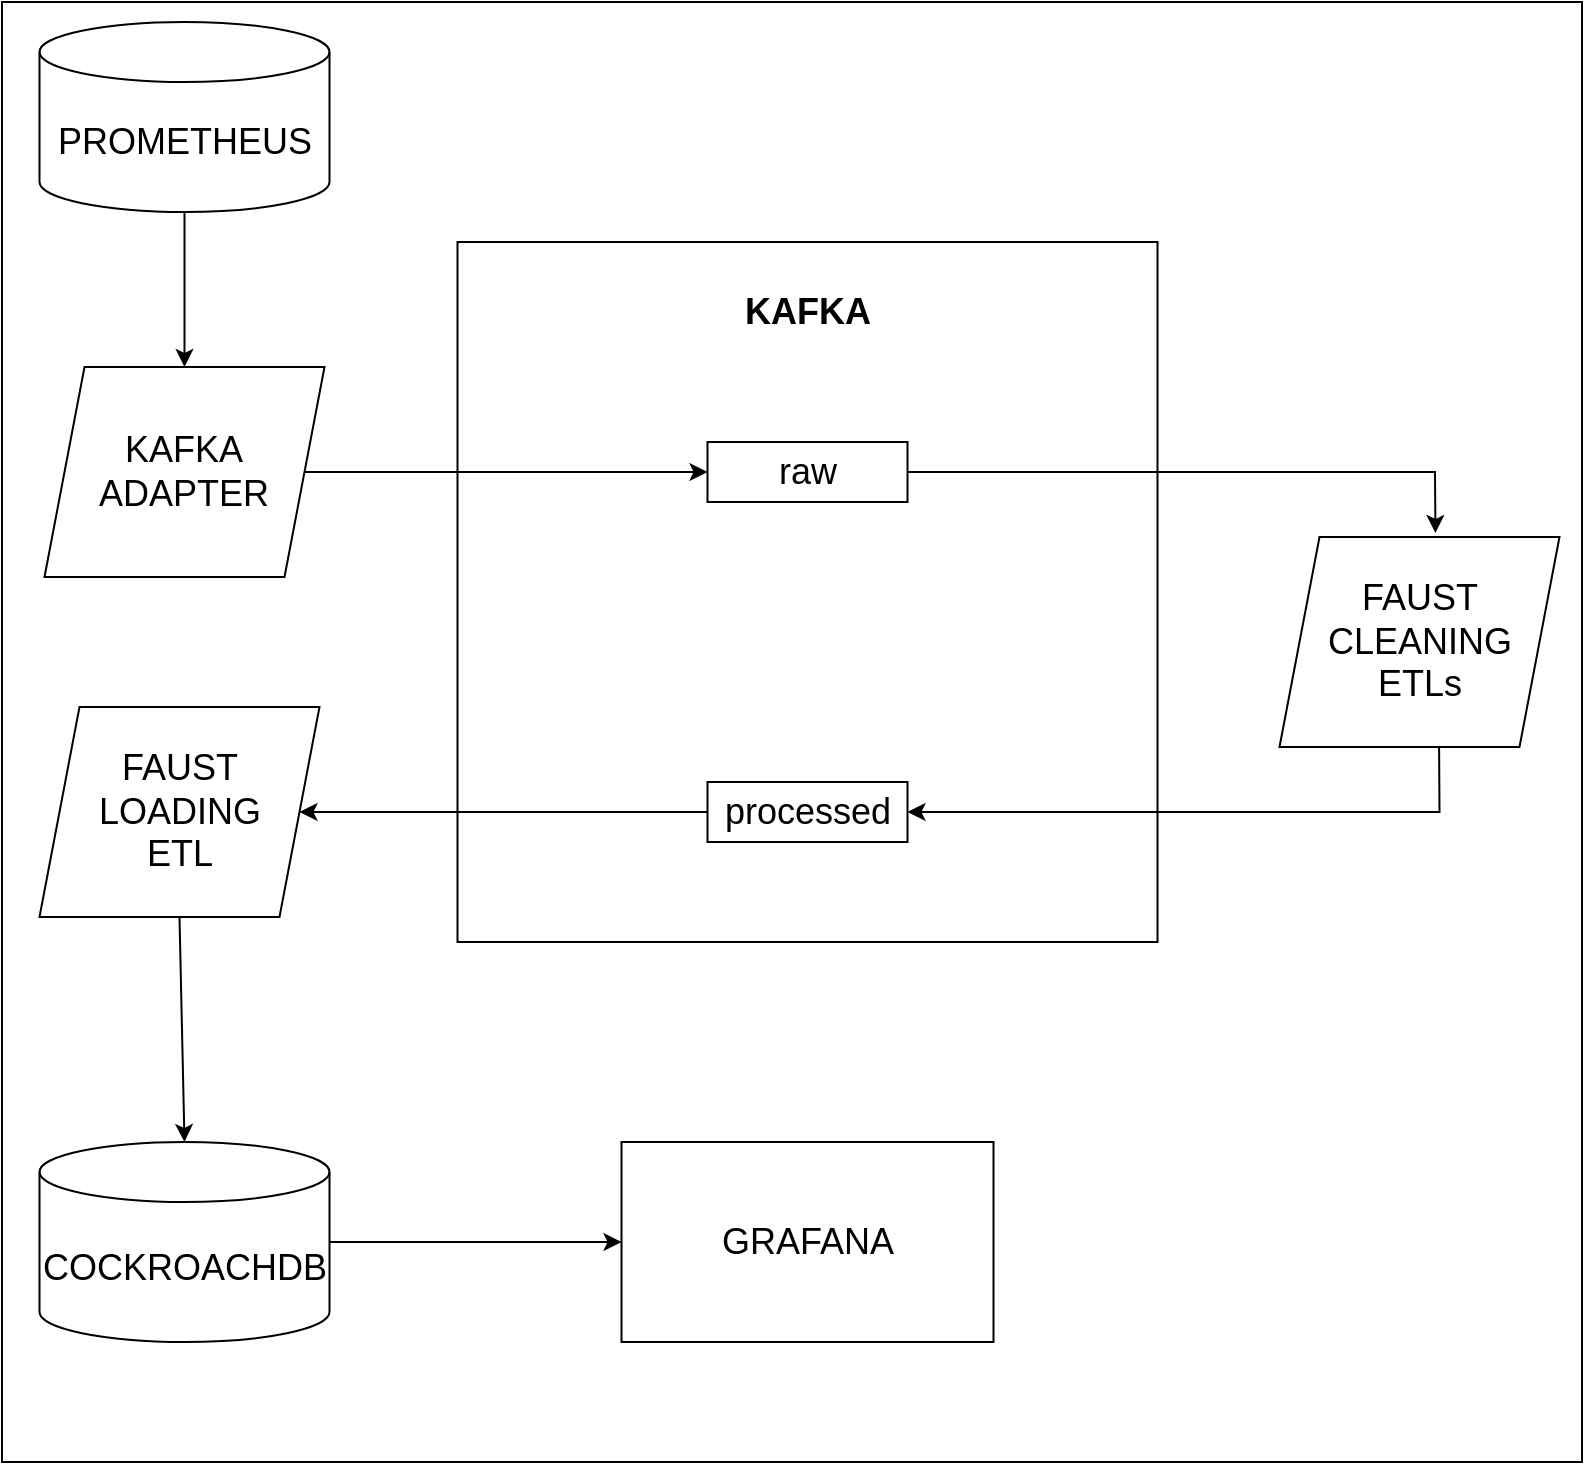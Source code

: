 <mxfile version="17.4.0" type="device"><diagram id="VTIwLgIX0QiWDQc5spQy" name="Page-1"><mxGraphModel dx="1182" dy="1901" grid="1" gridSize="10" guides="1" tooltips="1" connect="1" arrows="1" fold="1" page="1" pageScale="1" pageWidth="827" pageHeight="1169" math="0" shadow="0"><root><mxCell id="0"/><mxCell id="1" parent="0"/><mxCell id="93DrG8vMW_rAm9-myVAb-21" value="" style="rounded=0;whiteSpace=wrap;html=1;fontSize=18;" parent="1" vertex="1"><mxGeometry x="20" y="-80" width="790" height="730" as="geometry"/></mxCell><mxCell id="93DrG8vMW_rAm9-myVAb-22" value="" style="whiteSpace=wrap;html=1;aspect=fixed;" parent="1" vertex="1"><mxGeometry x="247.75" y="40" width="350" height="350" as="geometry"/></mxCell><mxCell id="93DrG8vMW_rAm9-myVAb-23" value="&lt;b&gt;&lt;font style=&quot;font-size: 18px&quot;&gt;KAFKA&lt;/font&gt;&lt;/b&gt;" style="text;html=1;strokeColor=none;fillColor=none;align=center;verticalAlign=middle;whiteSpace=wrap;rounded=0;" parent="1" vertex="1"><mxGeometry x="367.75" y="60" width="110" height="30" as="geometry"/></mxCell><mxCell id="93DrG8vMW_rAm9-myVAb-24" value="raw" style="rounded=0;whiteSpace=wrap;html=1;fontSize=18;" parent="1" vertex="1"><mxGeometry x="372.75" y="140" width="100" height="30" as="geometry"/></mxCell><mxCell id="93DrG8vMW_rAm9-myVAb-25" value="PROMETHEUS" style="shape=cylinder3;whiteSpace=wrap;html=1;boundedLbl=1;backgroundOutline=1;size=15;fontSize=18;" parent="1" vertex="1"><mxGeometry x="38.75" y="-70" width="145" height="95" as="geometry"/></mxCell><mxCell id="93DrG8vMW_rAm9-myVAb-26" value="" style="endArrow=classic;html=1;rounded=0;fontSize=18;entryX=0;entryY=0.5;entryDx=0;entryDy=0;exitX=1;exitY=0.5;exitDx=0;exitDy=0;" parent="1" source="M1b-51EFWT12ei5LaTni-3" target="93DrG8vMW_rAm9-myVAb-24" edge="1"><mxGeometry width="50" height="50" relative="1" as="geometry"><mxPoint x="200" y="115" as="sourcePoint"/><mxPoint x="146.25" y="220" as="targetPoint"/></mxGeometry></mxCell><mxCell id="93DrG8vMW_rAm9-myVAb-27" value="FAUST&lt;br&gt;CLEANING&lt;br&gt;ETLs" style="shape=parallelogram;perimeter=parallelogramPerimeter;whiteSpace=wrap;html=1;fixedSize=1;fontSize=18;" parent="1" vertex="1"><mxGeometry x="658.75" y="187.5" width="140" height="105" as="geometry"/></mxCell><mxCell id="93DrG8vMW_rAm9-myVAb-28" value="" style="endArrow=classic;html=1;rounded=0;fontSize=18;entryX=0.557;entryY=-0.019;entryDx=0;entryDy=0;entryPerimeter=0;exitX=1;exitY=0.5;exitDx=0;exitDy=0;" parent="1" source="93DrG8vMW_rAm9-myVAb-24" target="93DrG8vMW_rAm9-myVAb-27" edge="1"><mxGeometry width="50" height="50" relative="1" as="geometry"><mxPoint x="736.75" y="140" as="sourcePoint"/><mxPoint x="758.75" y="110" as="targetPoint"/><Array as="points"><mxPoint x="736.5" y="155"/></Array></mxGeometry></mxCell><mxCell id="93DrG8vMW_rAm9-myVAb-29" value="processed" style="rounded=0;whiteSpace=wrap;html=1;fontSize=18;" parent="1" vertex="1"><mxGeometry x="372.75" y="310" width="100" height="30" as="geometry"/></mxCell><mxCell id="93DrG8vMW_rAm9-myVAb-30" value="" style="endArrow=classic;html=1;rounded=0;fontSize=18;entryX=1;entryY=0.5;entryDx=0;entryDy=0;exitX=0.57;exitY=1.005;exitDx=0;exitDy=0;exitPerimeter=0;" parent="1" target="93DrG8vMW_rAm9-myVAb-29" edge="1" source="93DrG8vMW_rAm9-myVAb-27"><mxGeometry width="50" height="50" relative="1" as="geometry"><mxPoint x="742.5" y="300" as="sourcePoint"/><mxPoint x="758.75" y="355" as="targetPoint"/><Array as="points"><mxPoint x="738.75" y="325"/></Array></mxGeometry></mxCell><mxCell id="93DrG8vMW_rAm9-myVAb-31" value="FAUST&lt;br&gt;LOADING&lt;br&gt;ETL" style="shape=parallelogram;perimeter=parallelogramPerimeter;whiteSpace=wrap;html=1;fixedSize=1;fontSize=18;" parent="1" vertex="1"><mxGeometry x="38.75" y="272.5" width="140" height="105" as="geometry"/></mxCell><mxCell id="93DrG8vMW_rAm9-myVAb-32" value="" style="endArrow=classic;html=1;rounded=0;fontSize=18;entryX=1;entryY=0.5;entryDx=0;entryDy=0;exitX=0;exitY=0.5;exitDx=0;exitDy=0;" parent="1" source="93DrG8vMW_rAm9-myVAb-29" target="93DrG8vMW_rAm9-myVAb-31" edge="1"><mxGeometry width="50" height="50" relative="1" as="geometry"><mxPoint x="245.25" y="450" as="sourcePoint"/><mxPoint x="295.25" y="400" as="targetPoint"/></mxGeometry></mxCell><mxCell id="93DrG8vMW_rAm9-myVAb-33" value="COCKROACHDB" style="shape=cylinder3;whiteSpace=wrap;html=1;boundedLbl=1;backgroundOutline=1;size=15;fontSize=18;" parent="1" vertex="1"><mxGeometry x="38.75" y="490" width="145" height="100" as="geometry"/></mxCell><mxCell id="93DrG8vMW_rAm9-myVAb-34" value="" style="endArrow=classic;html=1;rounded=0;fontSize=18;exitX=0.5;exitY=1;exitDx=0;exitDy=0;entryX=0.5;entryY=0;entryDx=0;entryDy=0;entryPerimeter=0;" parent="1" source="93DrG8vMW_rAm9-myVAb-31" target="93DrG8vMW_rAm9-myVAb-33" edge="1"><mxGeometry width="50" height="50" relative="1" as="geometry"><mxPoint x="408.75" y="570" as="sourcePoint"/><mxPoint x="458.75" y="520" as="targetPoint"/></mxGeometry></mxCell><mxCell id="93DrG8vMW_rAm9-myVAb-35" value="GRAFANA" style="rounded=0;whiteSpace=wrap;html=1;fontSize=18;" parent="1" vertex="1"><mxGeometry x="329.75" y="490" width="186" height="100" as="geometry"/></mxCell><mxCell id="93DrG8vMW_rAm9-myVAb-36" value="" style="endArrow=classic;html=1;rounded=0;fontSize=18;exitX=1;exitY=0.5;exitDx=0;exitDy=0;exitPerimeter=0;entryX=0;entryY=0.5;entryDx=0;entryDy=0;" parent="1" source="93DrG8vMW_rAm9-myVAb-33" target="93DrG8vMW_rAm9-myVAb-35" edge="1"><mxGeometry width="50" height="50" relative="1" as="geometry"><mxPoint x="268.75" y="690" as="sourcePoint"/><mxPoint x="298.75" y="560" as="targetPoint"/></mxGeometry></mxCell><mxCell id="M1b-51EFWT12ei5LaTni-3" value="KAFKA&lt;br&gt;ADAPTER" style="shape=parallelogram;perimeter=parallelogramPerimeter;whiteSpace=wrap;html=1;fixedSize=1;fontSize=18;" vertex="1" parent="1"><mxGeometry x="41.25" y="102.5" width="140" height="105" as="geometry"/></mxCell><mxCell id="M1b-51EFWT12ei5LaTni-5" value="" style="endArrow=classic;html=1;rounded=0;exitX=0.5;exitY=1;exitDx=0;exitDy=0;exitPerimeter=0;entryX=0.5;entryY=0;entryDx=0;entryDy=0;" edge="1" parent="1" source="93DrG8vMW_rAm9-myVAb-25" target="M1b-51EFWT12ei5LaTni-3"><mxGeometry width="50" height="50" relative="1" as="geometry"><mxPoint x="110" y="30" as="sourcePoint"/><mxPoint x="111" y="80" as="targetPoint"/></mxGeometry></mxCell></root></mxGraphModel></diagram></mxfile>